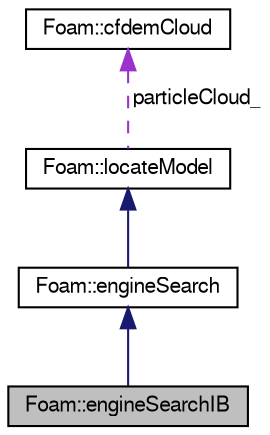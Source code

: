 digraph "Foam::engineSearchIB"
{
  edge [fontname="FreeSans",fontsize="10",labelfontname="FreeSans",labelfontsize="10"];
  node [fontname="FreeSans",fontsize="10",shape=record];
  Node1 [label="Foam::engineSearchIB",height=0.2,width=0.4,color="black", fillcolor="grey75", style="filled" fontcolor="black"];
  Node2 -> Node1 [dir="back",color="midnightblue",fontsize="10",style="solid",fontname="FreeSans"];
  Node2 [label="Foam::engineSearch",height=0.2,width=0.4,color="black", fillcolor="white", style="filled",URL="$classFoam_1_1engineSearch.html"];
  Node3 -> Node2 [dir="back",color="midnightblue",fontsize="10",style="solid",fontname="FreeSans"];
  Node3 [label="Foam::locateModel",height=0.2,width=0.4,color="black", fillcolor="white", style="filled",URL="$classFoam_1_1locateModel.html"];
  Node4 -> Node3 [dir="back",color="darkorchid3",fontsize="10",style="dashed",label=" particleCloud_" ,fontname="FreeSans"];
  Node4 [label="Foam::cfdemCloud",height=0.2,width=0.4,color="black", fillcolor="white", style="filled",URL="$classFoam_1_1cfdemCloud.html"];
}
